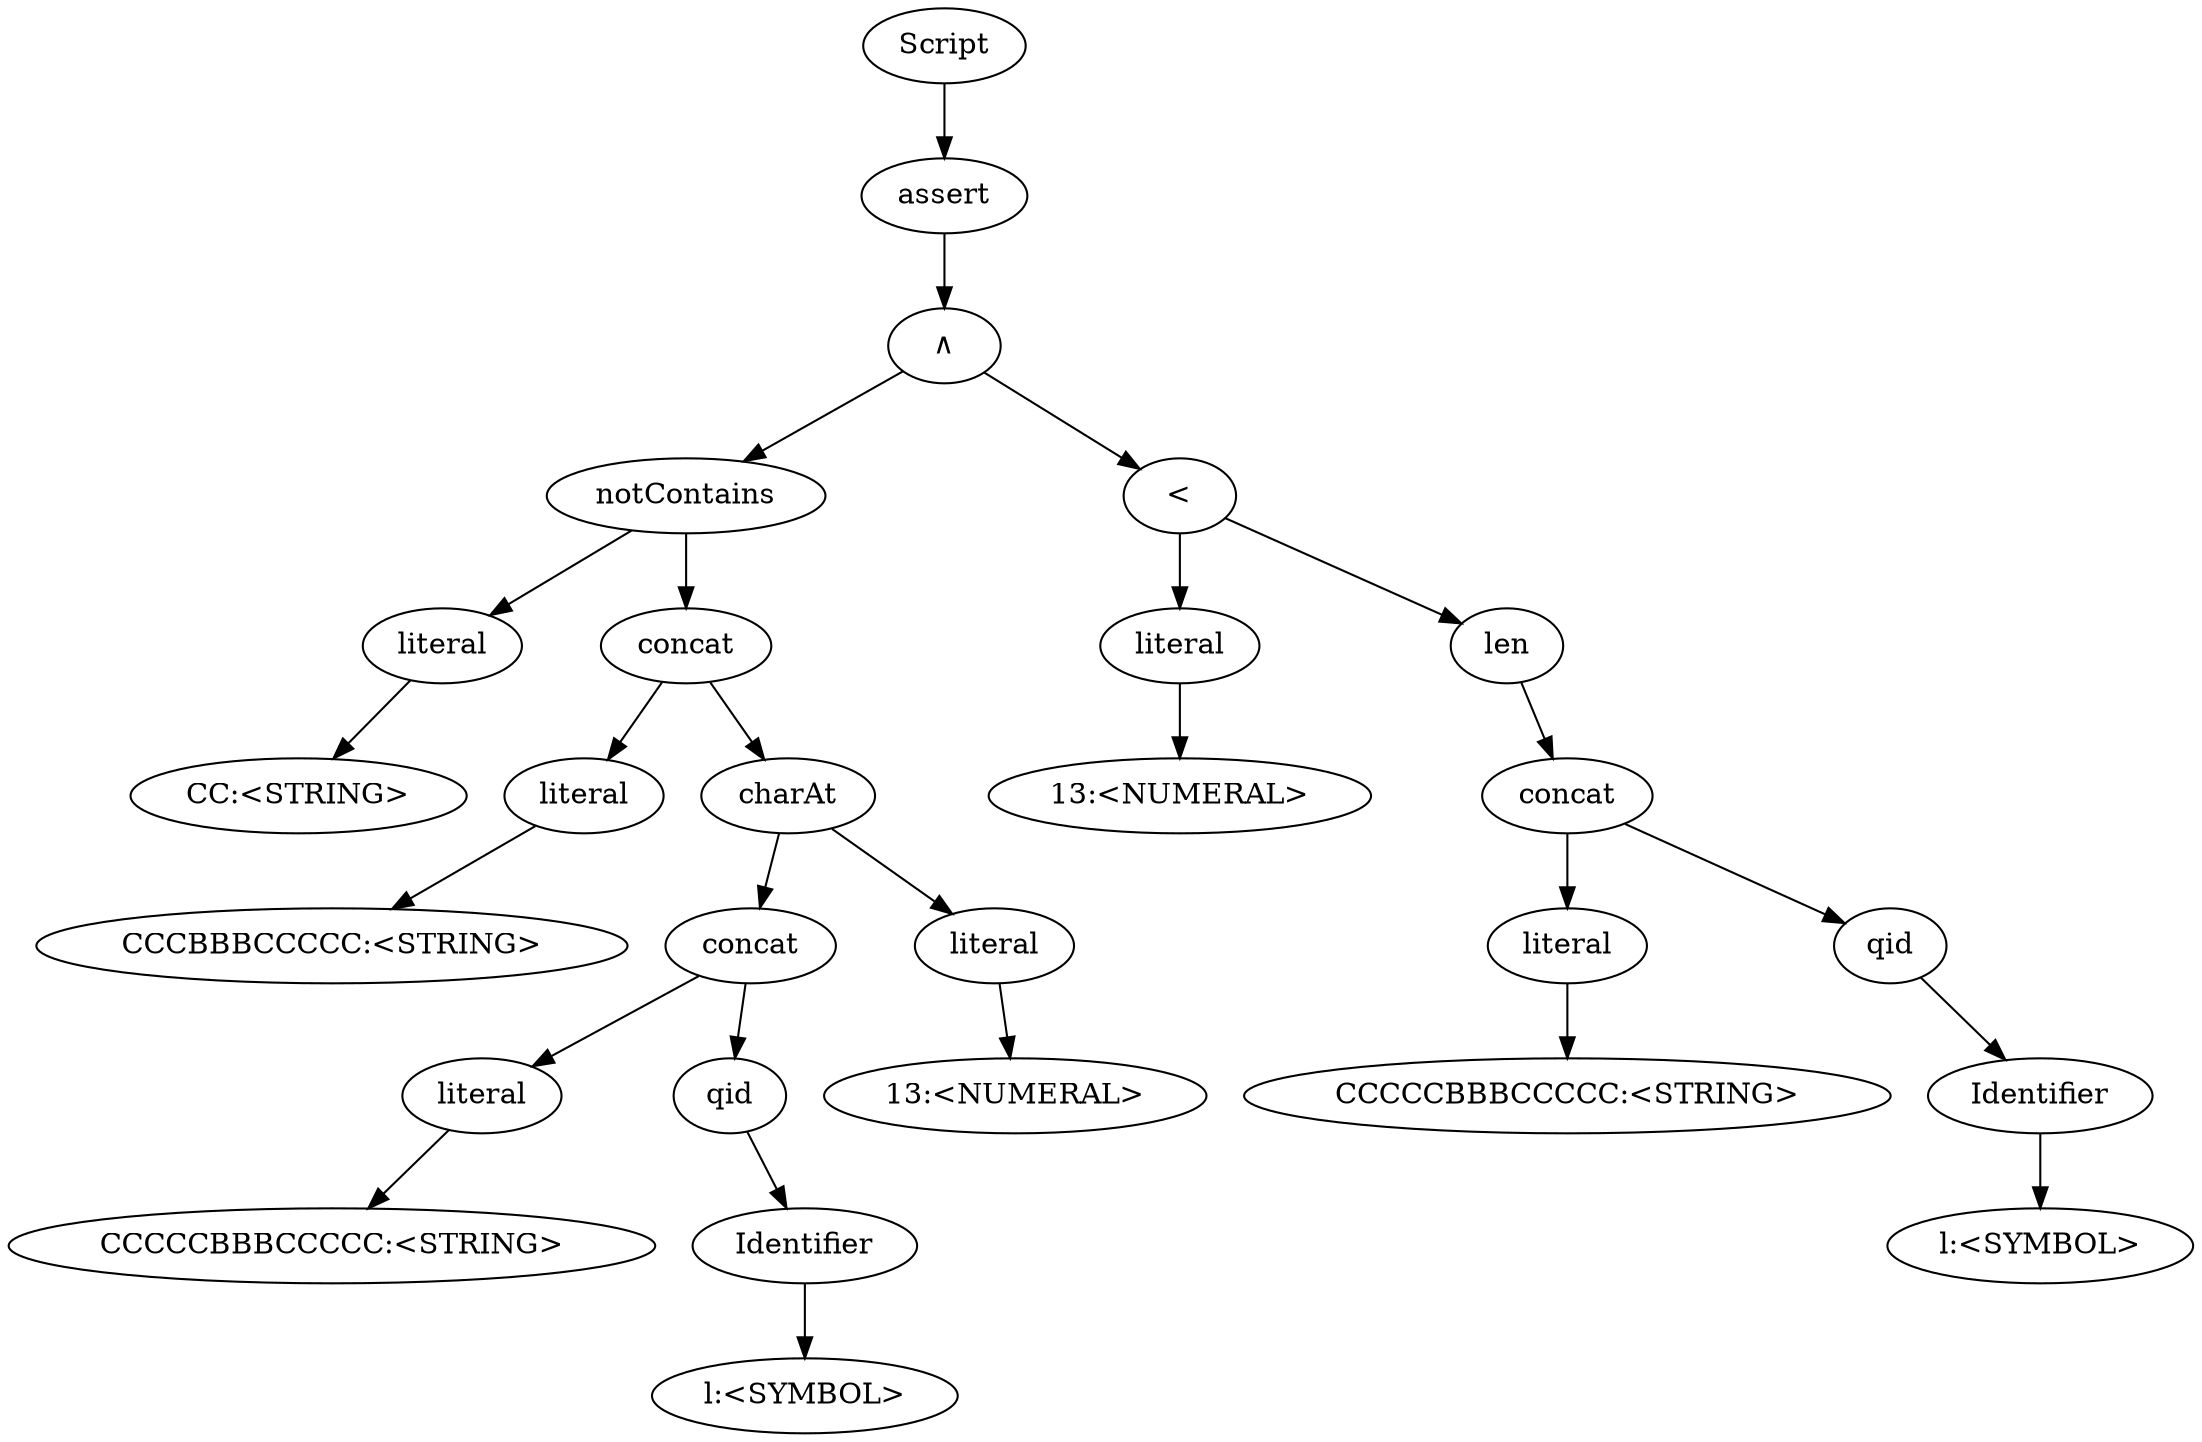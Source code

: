 digraph G { 
"0" [label="Script"];
"1" [label="assert"];
"0" -> "1";
"2" [label="&and;"];
"1" -> "2";
"3" [label="notContains"];
"2" -> "3";
"4" [label="literal"];
"3" -> "4";
"5" [label="CC:<STRING>"];
"4" -> "5";
"6" [label="concat"];
"3" -> "6";
"7" [label="literal"];
"6" -> "7";
"8" [label="CCCBBBCCCCC:<STRING>"];
"7" -> "8";
"9" [label="charAt"];
"6" -> "9";
"10" [label="concat"];
"9" -> "10";
"11" [label="literal"];
"10" -> "11";
"12" [label="CCCCCBBBCCCCC:<STRING>"];
"11" -> "12";
"13" [label="qid"];
"10" -> "13";
"14" [label="Identifier"];
"13" -> "14";
"15" [label="l:<SYMBOL>"];
"14" -> "15";
"16" [label="literal"];
"9" -> "16";
"17" [label="13:<NUMERAL>"];
"16" -> "17";
"18" [label="&lt;"];
"2" -> "18";
"19" [label="literal"];
"18" -> "19";
"20" [label="13:<NUMERAL>"];
"19" -> "20";
"21" [label="len"];
"18" -> "21";
"22" [label="concat"];
"21" -> "22";
"23" [label="literal"];
"22" -> "23";
"24" [label="CCCCCBBBCCCCC:<STRING>"];
"23" -> "24";
"25" [label="qid"];
"22" -> "25";
"26" [label="Identifier"];
"25" -> "26";
"27" [label="l:<SYMBOL>"];
"26" -> "27";
}
